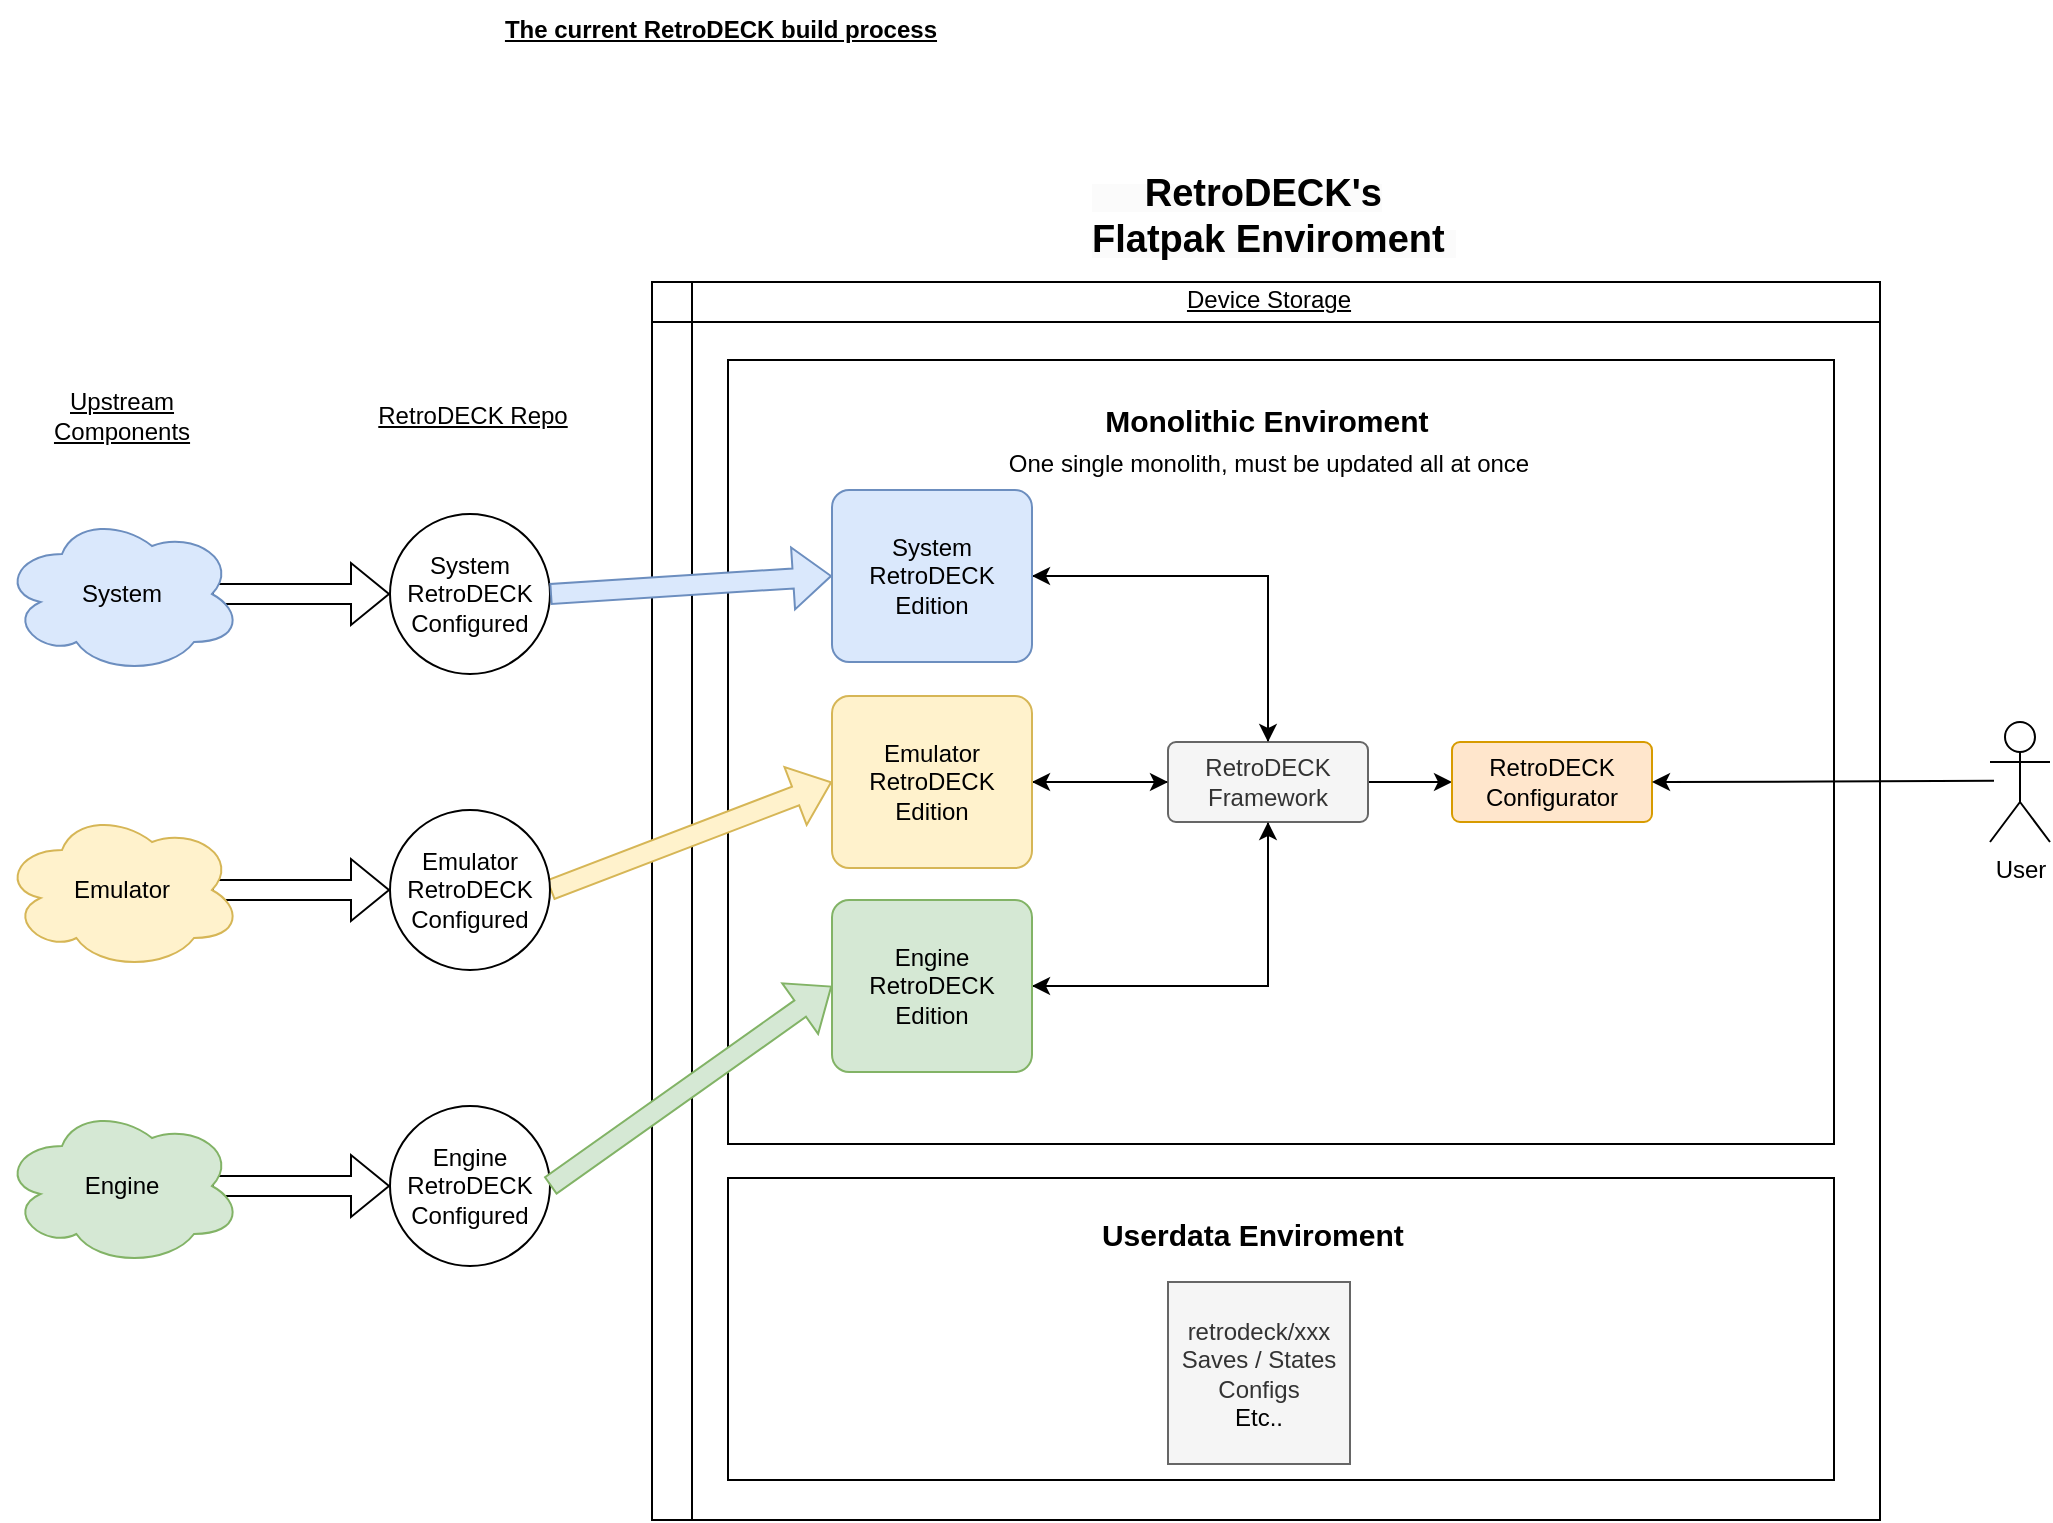 <mxfile version="26.0.16">
  <diagram id="C5RBs43oDa-KdzZeNtuy" name="Page-1">
    <mxGraphModel dx="1235" dy="728" grid="0" gridSize="10" guides="1" tooltips="1" connect="1" arrows="1" fold="1" page="1" pageScale="1" pageWidth="827" pageHeight="1169" math="0" shadow="0">
      <root>
        <mxCell id="WIyWlLk6GJQsqaUBKTNV-0" />
        <mxCell id="WIyWlLk6GJQsqaUBKTNV-1" parent="WIyWlLk6GJQsqaUBKTNV-0" />
        <mxCell id="OuoUqL45pFMJoiZTeWef-12" value="" style="shape=internalStorage;whiteSpace=wrap;html=1;backgroundOutline=1;" parent="WIyWlLk6GJQsqaUBKTNV-1" vertex="1">
          <mxGeometry x="357" y="214" width="614" height="619" as="geometry" />
        </mxCell>
        <mxCell id="OuoUqL45pFMJoiZTeWef-13" value="" style="shape=flexArrow;endArrow=classic;html=1;rounded=0;exitX=0.875;exitY=0.5;exitDx=0;exitDy=0;exitPerimeter=0;entryX=0;entryY=0.5;entryDx=0;entryDy=0;" parent="WIyWlLk6GJQsqaUBKTNV-1" source="OuoUqL45pFMJoiZTeWef-2" target="OuoUqL45pFMJoiZTeWef-7" edge="1">
          <mxGeometry width="50" height="50" relative="1" as="geometry">
            <mxPoint x="397" y="647" as="sourcePoint" />
            <mxPoint x="447" y="597" as="targetPoint" />
          </mxGeometry>
        </mxCell>
        <mxCell id="OuoUqL45pFMJoiZTeWef-15" value="" style="shape=flexArrow;endArrow=classic;html=1;rounded=0;exitX=0.875;exitY=0.5;exitDx=0;exitDy=0;exitPerimeter=0;entryX=0;entryY=0.5;entryDx=0;entryDy=0;" parent="WIyWlLk6GJQsqaUBKTNV-1" source="OuoUqL45pFMJoiZTeWef-5" target="OuoUqL45pFMJoiZTeWef-9" edge="1">
          <mxGeometry width="50" height="50" relative="1" as="geometry">
            <mxPoint x="163" y="651" as="sourcePoint" />
            <mxPoint x="213" y="601" as="targetPoint" />
          </mxGeometry>
        </mxCell>
        <mxCell id="OuoUqL45pFMJoiZTeWef-14" value="" style="shape=flexArrow;endArrow=classic;html=1;rounded=0;exitX=0.875;exitY=0.5;exitDx=0;exitDy=0;exitPerimeter=0;entryX=0;entryY=0.5;entryDx=0;entryDy=0;" parent="WIyWlLk6GJQsqaUBKTNV-1" source="OuoUqL45pFMJoiZTeWef-4" target="OuoUqL45pFMJoiZTeWef-8" edge="1">
          <mxGeometry width="50" height="50" relative="1" as="geometry">
            <mxPoint x="397" y="647" as="sourcePoint" />
            <mxPoint x="447" y="597" as="targetPoint" />
          </mxGeometry>
        </mxCell>
        <mxCell id="OuoUqL45pFMJoiZTeWef-0" value="" style="rounded=0;whiteSpace=wrap;html=1;" parent="WIyWlLk6GJQsqaUBKTNV-1" vertex="1">
          <mxGeometry x="395" y="253" width="553" height="392" as="geometry" />
        </mxCell>
        <mxCell id="OuoUqL45pFMJoiZTeWef-1" value="&lt;b&gt;&lt;font style=&quot;font-size: 15px;&quot;&gt;&lt;br&gt;Monolithic&amp;nbsp;&lt;span style=&quot;background-color: transparent; color: light-dark(rgb(0, 0, 0), rgb(255, 255, 255));&quot;&gt;Enviroment&amp;nbsp;&lt;/span&gt;&lt;/font&gt;&lt;/b&gt;" style="text;html=1;align=center;verticalAlign=middle;resizable=0;points=[];autosize=1;strokeColor=none;fillColor=none;" parent="WIyWlLk6GJQsqaUBKTNV-1" vertex="1">
          <mxGeometry x="573.5" y="250" width="184" height="48" as="geometry" />
        </mxCell>
        <mxCell id="OuoUqL45pFMJoiZTeWef-2" value="System" style="ellipse;shape=cloud;whiteSpace=wrap;html=1;fillColor=#dae8fc;strokeColor=#6c8ebf;" parent="WIyWlLk6GJQsqaUBKTNV-1" vertex="1">
          <mxGeometry x="32" y="330" width="120" height="80" as="geometry" />
        </mxCell>
        <mxCell id="OuoUqL45pFMJoiZTeWef-3" value="&lt;u&gt;Upstream Components&lt;/u&gt;" style="text;html=1;align=center;verticalAlign=middle;whiteSpace=wrap;rounded=0;" parent="WIyWlLk6GJQsqaUBKTNV-1" vertex="1">
          <mxGeometry x="62" y="266" width="60" height="30" as="geometry" />
        </mxCell>
        <mxCell id="OuoUqL45pFMJoiZTeWef-5" value="Engine" style="ellipse;shape=cloud;whiteSpace=wrap;html=1;fillColor=#d5e8d4;strokeColor=#82b366;" parent="WIyWlLk6GJQsqaUBKTNV-1" vertex="1">
          <mxGeometry x="32" y="626" width="120" height="80" as="geometry" />
        </mxCell>
        <mxCell id="OuoUqL45pFMJoiZTeWef-4" value="Emulator" style="ellipse;shape=cloud;whiteSpace=wrap;html=1;fillColor=#fff2cc;strokeColor=#d6b656;" parent="WIyWlLk6GJQsqaUBKTNV-1" vertex="1">
          <mxGeometry x="32" y="478" width="120" height="80" as="geometry" />
        </mxCell>
        <mxCell id="OuoUqL45pFMJoiZTeWef-6" value="&lt;b&gt;&lt;u&gt;The current RetroDECK build process&lt;/u&gt;&lt;/b&gt;" style="text;html=1;align=center;verticalAlign=middle;whiteSpace=wrap;rounded=0;" parent="WIyWlLk6GJQsqaUBKTNV-1" vertex="1">
          <mxGeometry x="220" y="73" width="343" height="30" as="geometry" />
        </mxCell>
        <mxCell id="OuoUqL45pFMJoiZTeWef-10" value="&lt;u&gt;RetroDECK Repo&lt;/u&gt;" style="text;html=1;align=center;verticalAlign=middle;resizable=0;points=[];autosize=1;strokeColor=none;fillColor=none;" parent="WIyWlLk6GJQsqaUBKTNV-1" vertex="1">
          <mxGeometry x="210" y="268" width="113" height="26" as="geometry" />
        </mxCell>
        <mxCell id="OuoUqL45pFMJoiZTeWef-11" value="One single monolith, must be updated all at once" style="text;html=1;align=center;verticalAlign=middle;resizable=0;points=[];autosize=1;strokeColor=none;fillColor=none;" parent="WIyWlLk6GJQsqaUBKTNV-1" vertex="1">
          <mxGeometry x="526" y="292" width="278" height="26" as="geometry" />
        </mxCell>
        <mxCell id="OuoUqL45pFMJoiZTeWef-16" value="&lt;u&gt;Device Storage&lt;/u&gt;" style="text;html=1;align=center;verticalAlign=middle;resizable=0;points=[];autosize=1;strokeColor=none;fillColor=none;" parent="WIyWlLk6GJQsqaUBKTNV-1" vertex="1">
          <mxGeometry x="615" y="210" width="100" height="26" as="geometry" />
        </mxCell>
        <mxCell id="oIazN-8EFTrcHRi2jzMe-9" style="edgeStyle=orthogonalEdgeStyle;rounded=0;orthogonalLoop=1;jettySize=auto;html=1;entryX=1;entryY=0.5;entryDx=0;entryDy=0;exitX=0.5;exitY=0;exitDx=0;exitDy=0;" edge="1" parent="WIyWlLk6GJQsqaUBKTNV-1" source="OuoUqL45pFMJoiZTeWef-18" target="OuoUqL45pFMJoiZTeWef-26">
          <mxGeometry relative="1" as="geometry" />
        </mxCell>
        <mxCell id="oIazN-8EFTrcHRi2jzMe-12" style="edgeStyle=orthogonalEdgeStyle;rounded=0;orthogonalLoop=1;jettySize=auto;html=1;" edge="1" parent="WIyWlLk6GJQsqaUBKTNV-1" source="OuoUqL45pFMJoiZTeWef-18" target="OuoUqL45pFMJoiZTeWef-28">
          <mxGeometry relative="1" as="geometry" />
        </mxCell>
        <mxCell id="oIazN-8EFTrcHRi2jzMe-14" style="edgeStyle=orthogonalEdgeStyle;rounded=0;orthogonalLoop=1;jettySize=auto;html=1;entryX=1;entryY=0.5;entryDx=0;entryDy=0;exitX=0.5;exitY=1;exitDx=0;exitDy=0;" edge="1" parent="WIyWlLk6GJQsqaUBKTNV-1" source="OuoUqL45pFMJoiZTeWef-18" target="OuoUqL45pFMJoiZTeWef-27">
          <mxGeometry relative="1" as="geometry" />
        </mxCell>
        <mxCell id="oIazN-8EFTrcHRi2jzMe-15" style="edgeStyle=orthogonalEdgeStyle;rounded=0;orthogonalLoop=1;jettySize=auto;html=1;exitX=1;exitY=0.5;exitDx=0;exitDy=0;" edge="1" parent="WIyWlLk6GJQsqaUBKTNV-1" source="OuoUqL45pFMJoiZTeWef-18" target="OuoUqL45pFMJoiZTeWef-19">
          <mxGeometry relative="1" as="geometry" />
        </mxCell>
        <mxCell id="OuoUqL45pFMJoiZTeWef-18" value="RetroDECK&lt;div&gt;Framework&lt;/div&gt;" style="rounded=1;arcSize=10;whiteSpace=wrap;html=1;align=center;fillColor=#f5f5f5;fontColor=#333333;strokeColor=#666666;" parent="WIyWlLk6GJQsqaUBKTNV-1" vertex="1">
          <mxGeometry x="615" y="444" width="100" height="40" as="geometry" />
        </mxCell>
        <mxCell id="OuoUqL45pFMJoiZTeWef-19" value="RetroDECK&lt;div&gt;Configurator&lt;/div&gt;" style="rounded=1;arcSize=10;whiteSpace=wrap;html=1;align=center;fillColor=#ffe6cc;strokeColor=#d79b00;" parent="WIyWlLk6GJQsqaUBKTNV-1" vertex="1">
          <mxGeometry x="757" y="444" width="100" height="40" as="geometry" />
        </mxCell>
        <mxCell id="OuoUqL45pFMJoiZTeWef-20" value="" style="rounded=0;whiteSpace=wrap;html=1;" parent="WIyWlLk6GJQsqaUBKTNV-1" vertex="1">
          <mxGeometry x="395" y="662" width="553" height="151" as="geometry" />
        </mxCell>
        <mxCell id="OuoUqL45pFMJoiZTeWef-7" value="System&lt;div&gt;RetroDECK&lt;/div&gt;&lt;div&gt;Configured&lt;/div&gt;" style="ellipse;whiteSpace=wrap;html=1;aspect=fixed;" parent="WIyWlLk6GJQsqaUBKTNV-1" vertex="1">
          <mxGeometry x="226" y="330" width="80" height="80" as="geometry" />
        </mxCell>
        <mxCell id="OuoUqL45pFMJoiZTeWef-9" value="Engine&lt;div&gt;RetroDECK&lt;/div&gt;&lt;div&gt;Configured&lt;/div&gt;" style="ellipse;whiteSpace=wrap;html=1;aspect=fixed;" parent="WIyWlLk6GJQsqaUBKTNV-1" vertex="1">
          <mxGeometry x="226" y="626" width="80" height="80" as="geometry" />
        </mxCell>
        <mxCell id="oIazN-8EFTrcHRi2jzMe-10" style="edgeStyle=orthogonalEdgeStyle;rounded=0;orthogonalLoop=1;jettySize=auto;html=1;entryX=0.5;entryY=0;entryDx=0;entryDy=0;" edge="1" parent="WIyWlLk6GJQsqaUBKTNV-1" source="OuoUqL45pFMJoiZTeWef-26" target="OuoUqL45pFMJoiZTeWef-18">
          <mxGeometry relative="1" as="geometry" />
        </mxCell>
        <mxCell id="OuoUqL45pFMJoiZTeWef-26" value="System&lt;div&gt;RetroDECK&lt;/div&gt;&lt;div&gt;Edition&lt;/div&gt;" style="rounded=1;arcSize=10;whiteSpace=wrap;html=1;align=center;fillColor=#dae8fc;strokeColor=#6c8ebf;" parent="WIyWlLk6GJQsqaUBKTNV-1" vertex="1">
          <mxGeometry x="447" y="318" width="100" height="86" as="geometry" />
        </mxCell>
        <mxCell id="oIazN-8EFTrcHRi2jzMe-13" style="edgeStyle=orthogonalEdgeStyle;rounded=0;orthogonalLoop=1;jettySize=auto;html=1;entryX=0.5;entryY=1;entryDx=0;entryDy=0;" edge="1" parent="WIyWlLk6GJQsqaUBKTNV-1" source="OuoUqL45pFMJoiZTeWef-27" target="OuoUqL45pFMJoiZTeWef-18">
          <mxGeometry relative="1" as="geometry" />
        </mxCell>
        <mxCell id="OuoUqL45pFMJoiZTeWef-27" value="&lt;div&gt;&lt;div&gt;Engine&lt;/div&gt;&lt;div&gt;RetroDECK&lt;/div&gt;&lt;div&gt;Edition&lt;/div&gt;&lt;/div&gt;" style="rounded=1;arcSize=10;whiteSpace=wrap;html=1;align=center;fillColor=#d5e8d4;strokeColor=#82b366;" parent="WIyWlLk6GJQsqaUBKTNV-1" vertex="1">
          <mxGeometry x="447" y="523" width="100" height="86" as="geometry" />
        </mxCell>
        <mxCell id="oIazN-8EFTrcHRi2jzMe-11" style="edgeStyle=orthogonalEdgeStyle;rounded=0;orthogonalLoop=1;jettySize=auto;html=1;entryX=0;entryY=0.5;entryDx=0;entryDy=0;" edge="1" parent="WIyWlLk6GJQsqaUBKTNV-1" source="OuoUqL45pFMJoiZTeWef-28" target="OuoUqL45pFMJoiZTeWef-18">
          <mxGeometry relative="1" as="geometry" />
        </mxCell>
        <mxCell id="OuoUqL45pFMJoiZTeWef-28" value="Emulator&lt;div&gt;RetroDECK&lt;/div&gt;&lt;div&gt;Edition&lt;/div&gt;" style="rounded=1;arcSize=10;whiteSpace=wrap;html=1;align=center;fillColor=#fff2cc;strokeColor=#d6b656;" parent="WIyWlLk6GJQsqaUBKTNV-1" vertex="1">
          <mxGeometry x="447" y="421" width="100" height="86" as="geometry" />
        </mxCell>
        <mxCell id="OuoUqL45pFMJoiZTeWef-29" value="" style="shape=flexArrow;endArrow=classic;html=1;rounded=0;exitX=1;exitY=0.5;exitDx=0;exitDy=0;entryX=0;entryY=0.5;entryDx=0;entryDy=0;fillColor=#fff2cc;strokeColor=#d6b656;" parent="WIyWlLk6GJQsqaUBKTNV-1" source="OuoUqL45pFMJoiZTeWef-8" target="OuoUqL45pFMJoiZTeWef-28" edge="1">
          <mxGeometry width="50" height="50" relative="1" as="geometry">
            <mxPoint x="323" y="525" as="sourcePoint" />
            <mxPoint x="403" y="519" as="targetPoint" />
          </mxGeometry>
        </mxCell>
        <mxCell id="OuoUqL45pFMJoiZTeWef-25" value="" style="shape=flexArrow;endArrow=classic;html=1;rounded=0;exitX=1;exitY=0.5;exitDx=0;exitDy=0;entryX=0;entryY=0.5;entryDx=0;entryDy=0;fillColor=#dae8fc;strokeColor=#6c8ebf;" parent="WIyWlLk6GJQsqaUBKTNV-1" source="OuoUqL45pFMJoiZTeWef-7" target="OuoUqL45pFMJoiZTeWef-26" edge="1">
          <mxGeometry width="50" height="50" relative="1" as="geometry">
            <mxPoint x="396" y="647" as="sourcePoint" />
            <mxPoint x="335" y="452" as="targetPoint" />
          </mxGeometry>
        </mxCell>
        <mxCell id="OuoUqL45pFMJoiZTeWef-8" value="Emulator&lt;div&gt;RetroDECK&lt;/div&gt;&lt;div&gt;Configured&lt;/div&gt;" style="ellipse;whiteSpace=wrap;html=1;aspect=fixed;" parent="WIyWlLk6GJQsqaUBKTNV-1" vertex="1">
          <mxGeometry x="226" y="478" width="80" height="80" as="geometry" />
        </mxCell>
        <mxCell id="OuoUqL45pFMJoiZTeWef-31" value="" style="shape=flexArrow;endArrow=classic;html=1;rounded=0;exitX=1;exitY=0.5;exitDx=0;exitDy=0;entryX=0;entryY=0.5;entryDx=0;entryDy=0;fillColor=#d5e8d4;strokeColor=#82b366;" parent="WIyWlLk6GJQsqaUBKTNV-1" source="OuoUqL45pFMJoiZTeWef-9" target="OuoUqL45pFMJoiZTeWef-27" edge="1">
          <mxGeometry width="50" height="50" relative="1" as="geometry">
            <mxPoint x="396" y="647" as="sourcePoint" />
            <mxPoint x="446" y="597" as="targetPoint" />
          </mxGeometry>
        </mxCell>
        <mxCell id="oIazN-8EFTrcHRi2jzMe-7" style="edgeStyle=orthogonalEdgeStyle;rounded=0;orthogonalLoop=1;jettySize=auto;html=1;exitX=0.5;exitY=1;exitDx=0;exitDy=0;" edge="1" parent="WIyWlLk6GJQsqaUBKTNV-1" source="OuoUqL45pFMJoiZTeWef-18" target="OuoUqL45pFMJoiZTeWef-18">
          <mxGeometry relative="1" as="geometry" />
        </mxCell>
        <mxCell id="oIazN-8EFTrcHRi2jzMe-16" value="&lt;b&gt;&lt;font style=&quot;font-size: 15px;&quot;&gt;Userdata&amp;nbsp;&lt;span style=&quot;background-color: transparent; color: light-dark(rgb(0, 0, 0), rgb(255, 255, 255));&quot;&gt;Enviroment&amp;nbsp;&lt;/span&gt;&lt;/font&gt;&lt;/b&gt;" style="text;html=1;align=center;verticalAlign=middle;resizable=0;points=[];autosize=1;strokeColor=none;fillColor=none;" vertex="1" parent="WIyWlLk6GJQsqaUBKTNV-1">
          <mxGeometry x="572" y="675" width="173" height="30" as="geometry" />
        </mxCell>
        <mxCell id="oIazN-8EFTrcHRi2jzMe-18" value="&lt;div&gt;retrodeck/xxx&lt;/div&gt;&lt;div&gt;Saves / States&lt;/div&gt;&lt;div&gt;Configs&lt;span style=&quot;background-color: transparent; color: light-dark(rgb(0, 0, 0), rgb(255, 255, 255));&quot;&gt;&lt;br&gt;&lt;/span&gt;&lt;/div&gt;&lt;div&gt;&lt;span style=&quot;background-color: transparent; color: light-dark(rgb(0, 0, 0), rgb(255, 255, 255));&quot;&gt;Etc..&lt;/span&gt;&lt;/div&gt;" style="whiteSpace=wrap;html=1;aspect=fixed;fillColor=#f5f5f5;fontColor=#333333;strokeColor=#666666;" vertex="1" parent="WIyWlLk6GJQsqaUBKTNV-1">
          <mxGeometry x="615" y="714" width="91" height="91" as="geometry" />
        </mxCell>
        <mxCell id="oIazN-8EFTrcHRi2jzMe-19" value="&lt;b style=&quot;forced-color-adjust: none; color: rgb(0, 0, 0); font-family: Helvetica; font-style: normal; font-variant-ligatures: normal; font-variant-caps: normal; letter-spacing: normal; orphans: 2; text-align: center; text-indent: 0px; text-transform: none; widows: 2; word-spacing: 0px; -webkit-text-stroke-width: 0px; white-space: nowrap; background-color: rgb(251, 251, 251); text-decoration-thickness: initial; text-decoration-style: initial; text-decoration-color: initial;&quot;&gt;&lt;font style=&quot;forced-color-adjust: none; font-size: 19px;&quot;&gt;&amp;nbsp; &amp;nbsp; &amp;nbsp;RetroDECK&#39;s&lt;br style=&quot;forced-color-adjust: none;&quot;&gt;Flatpak&amp;nbsp;&lt;span style=&quot;forced-color-adjust: none; background-color: transparent; color: light-dark(rgb(0, 0, 0), rgb(255, 255, 255));&quot;&gt;Enviroment&amp;nbsp;&lt;/span&gt;&lt;/font&gt;&lt;/b&gt;" style="text;whiteSpace=wrap;html=1;" vertex="1" parent="WIyWlLk6GJQsqaUBKTNV-1">
          <mxGeometry x="575.0" y="152.0" width="171" height="58" as="geometry" />
        </mxCell>
        <mxCell id="oIazN-8EFTrcHRi2jzMe-23" style="edgeStyle=orthogonalEdgeStyle;rounded=0;orthogonalLoop=1;jettySize=auto;html=1;exitX=0;exitY=0.333;exitDx=0;exitDy=0;exitPerimeter=0;" edge="1" parent="WIyWlLk6GJQsqaUBKTNV-1" target="OuoUqL45pFMJoiZTeWef-19">
          <mxGeometry relative="1" as="geometry">
            <mxPoint x="1028" y="463.333" as="sourcePoint" />
          </mxGeometry>
        </mxCell>
        <mxCell id="oIazN-8EFTrcHRi2jzMe-25" value="User" style="shape=umlActor;verticalLabelPosition=bottom;verticalAlign=top;html=1;outlineConnect=0;" vertex="1" parent="WIyWlLk6GJQsqaUBKTNV-1">
          <mxGeometry x="1026" y="434" width="30" height="60" as="geometry" />
        </mxCell>
      </root>
    </mxGraphModel>
  </diagram>
</mxfile>
